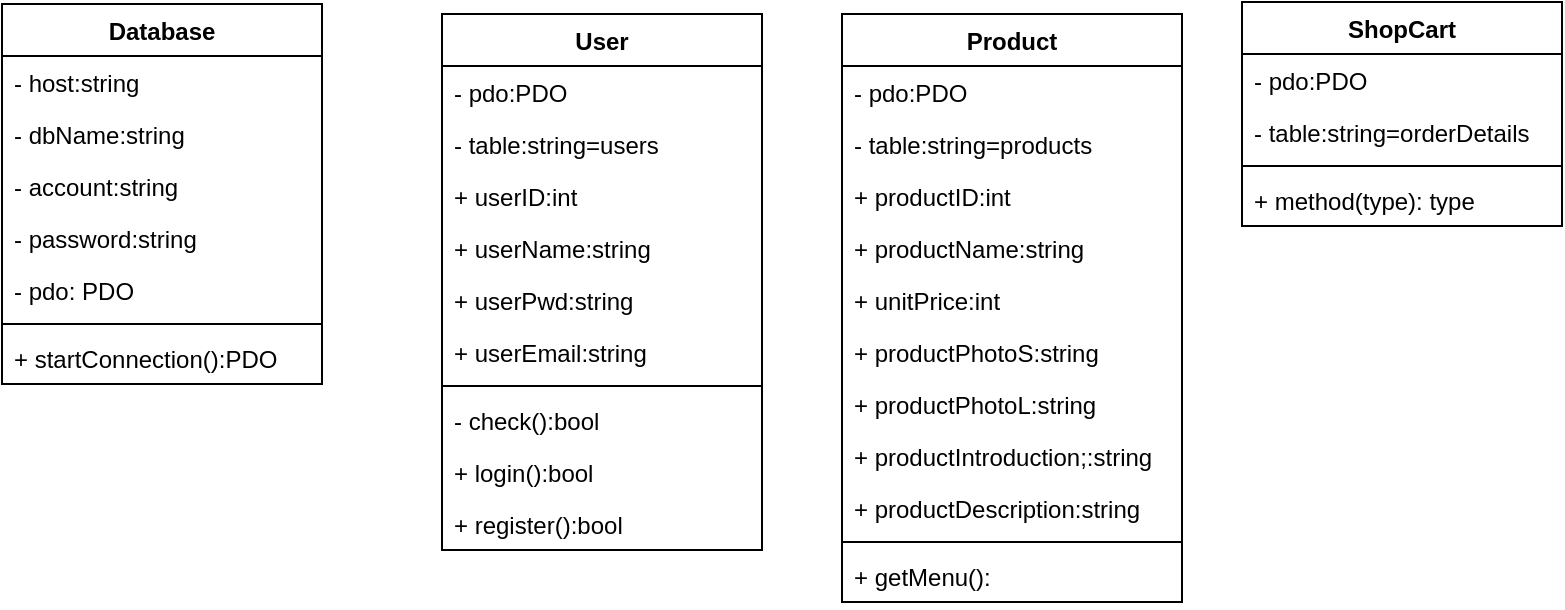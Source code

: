 <mxfile version="11.1.2" type="device"><diagram id="SWUTvz195IatwcODBC9L" name="Page-1"><mxGraphModel dx="2249" dy="764" grid="1" gridSize="10" guides="1" tooltips="1" connect="1" arrows="1" fold="1" page="1" pageScale="1" pageWidth="827" pageHeight="1169" math="0" shadow="0"><root><mxCell id="0"/><mxCell id="1" parent="0"/><mxCell id="JKFmJmXbyryVpwvN7XYd-1" value="Database" style="swimlane;fontStyle=1;align=center;verticalAlign=top;childLayout=stackLayout;horizontal=1;startSize=26;horizontalStack=0;resizeParent=1;resizeParentMax=0;resizeLast=0;collapsible=1;marginBottom=0;" vertex="1" parent="1"><mxGeometry x="-110" y="105" width="160" height="190" as="geometry"/></mxCell><mxCell id="JKFmJmXbyryVpwvN7XYd-2" value="- host:string" style="text;strokeColor=none;fillColor=none;align=left;verticalAlign=top;spacingLeft=4;spacingRight=4;overflow=hidden;rotatable=0;points=[[0,0.5],[1,0.5]];portConstraint=eastwest;" vertex="1" parent="JKFmJmXbyryVpwvN7XYd-1"><mxGeometry y="26" width="160" height="26" as="geometry"/></mxCell><mxCell id="JKFmJmXbyryVpwvN7XYd-5" value="- dbName:string" style="text;strokeColor=none;fillColor=none;align=left;verticalAlign=top;spacingLeft=4;spacingRight=4;overflow=hidden;rotatable=0;points=[[0,0.5],[1,0.5]];portConstraint=eastwest;" vertex="1" parent="JKFmJmXbyryVpwvN7XYd-1"><mxGeometry y="52" width="160" height="26" as="geometry"/></mxCell><mxCell id="JKFmJmXbyryVpwvN7XYd-6" value="- account:string" style="text;strokeColor=none;fillColor=none;align=left;verticalAlign=top;spacingLeft=4;spacingRight=4;overflow=hidden;rotatable=0;points=[[0,0.5],[1,0.5]];portConstraint=eastwest;" vertex="1" parent="JKFmJmXbyryVpwvN7XYd-1"><mxGeometry y="78" width="160" height="26" as="geometry"/></mxCell><mxCell id="JKFmJmXbyryVpwvN7XYd-7" value="- password:string" style="text;strokeColor=none;fillColor=none;align=left;verticalAlign=top;spacingLeft=4;spacingRight=4;overflow=hidden;rotatable=0;points=[[0,0.5],[1,0.5]];portConstraint=eastwest;" vertex="1" parent="JKFmJmXbyryVpwvN7XYd-1"><mxGeometry y="104" width="160" height="26" as="geometry"/></mxCell><mxCell id="JKFmJmXbyryVpwvN7XYd-8" value="- pdo: PDO" style="text;strokeColor=none;fillColor=none;align=left;verticalAlign=top;spacingLeft=4;spacingRight=4;overflow=hidden;rotatable=0;points=[[0,0.5],[1,0.5]];portConstraint=eastwest;" vertex="1" parent="JKFmJmXbyryVpwvN7XYd-1"><mxGeometry y="130" width="160" height="26" as="geometry"/></mxCell><mxCell id="JKFmJmXbyryVpwvN7XYd-3" value="" style="line;strokeWidth=1;fillColor=none;align=left;verticalAlign=middle;spacingTop=-1;spacingLeft=3;spacingRight=3;rotatable=0;labelPosition=right;points=[];portConstraint=eastwest;" vertex="1" parent="JKFmJmXbyryVpwvN7XYd-1"><mxGeometry y="156" width="160" height="8" as="geometry"/></mxCell><mxCell id="JKFmJmXbyryVpwvN7XYd-4" value="+ startConnection():PDO" style="text;strokeColor=none;fillColor=none;align=left;verticalAlign=top;spacingLeft=4;spacingRight=4;overflow=hidden;rotatable=0;points=[[0,0.5],[1,0.5]];portConstraint=eastwest;" vertex="1" parent="JKFmJmXbyryVpwvN7XYd-1"><mxGeometry y="164" width="160" height="26" as="geometry"/></mxCell><mxCell id="JKFmJmXbyryVpwvN7XYd-9" value="User" style="swimlane;fontStyle=1;align=center;verticalAlign=top;childLayout=stackLayout;horizontal=1;startSize=26;horizontalStack=0;resizeParent=1;resizeParentMax=0;resizeLast=0;collapsible=1;marginBottom=0;" vertex="1" parent="1"><mxGeometry x="110" y="110" width="160" height="268" as="geometry"/></mxCell><mxCell id="JKFmJmXbyryVpwvN7XYd-10" value="- pdo:PDO" style="text;strokeColor=none;fillColor=none;align=left;verticalAlign=top;spacingLeft=4;spacingRight=4;overflow=hidden;rotatable=0;points=[[0,0.5],[1,0.5]];portConstraint=eastwest;" vertex="1" parent="JKFmJmXbyryVpwvN7XYd-9"><mxGeometry y="26" width="160" height="26" as="geometry"/></mxCell><mxCell id="JKFmJmXbyryVpwvN7XYd-13" value="- table:string=users" style="text;strokeColor=none;fillColor=none;align=left;verticalAlign=top;spacingLeft=4;spacingRight=4;overflow=hidden;rotatable=0;points=[[0,0.5],[1,0.5]];portConstraint=eastwest;" vertex="1" parent="JKFmJmXbyryVpwvN7XYd-9"><mxGeometry y="52" width="160" height="26" as="geometry"/></mxCell><mxCell id="JKFmJmXbyryVpwvN7XYd-14" value="+ userID:int" style="text;strokeColor=none;fillColor=none;align=left;verticalAlign=top;spacingLeft=4;spacingRight=4;overflow=hidden;rotatable=0;points=[[0,0.5],[1,0.5]];portConstraint=eastwest;" vertex="1" parent="JKFmJmXbyryVpwvN7XYd-9"><mxGeometry y="78" width="160" height="26" as="geometry"/></mxCell><mxCell id="JKFmJmXbyryVpwvN7XYd-15" value="+ userName:string" style="text;strokeColor=none;fillColor=none;align=left;verticalAlign=top;spacingLeft=4;spacingRight=4;overflow=hidden;rotatable=0;points=[[0,0.5],[1,0.5]];portConstraint=eastwest;" vertex="1" parent="JKFmJmXbyryVpwvN7XYd-9"><mxGeometry y="104" width="160" height="26" as="geometry"/></mxCell><mxCell id="JKFmJmXbyryVpwvN7XYd-16" value="+ userPwd:string" style="text;strokeColor=none;fillColor=none;align=left;verticalAlign=top;spacingLeft=4;spacingRight=4;overflow=hidden;rotatable=0;points=[[0,0.5],[1,0.5]];portConstraint=eastwest;" vertex="1" parent="JKFmJmXbyryVpwvN7XYd-9"><mxGeometry y="130" width="160" height="26" as="geometry"/></mxCell><mxCell id="JKFmJmXbyryVpwvN7XYd-17" value="+ userEmail:string" style="text;strokeColor=none;fillColor=none;align=left;verticalAlign=top;spacingLeft=4;spacingRight=4;overflow=hidden;rotatable=0;points=[[0,0.5],[1,0.5]];portConstraint=eastwest;" vertex="1" parent="JKFmJmXbyryVpwvN7XYd-9"><mxGeometry y="156" width="160" height="26" as="geometry"/></mxCell><mxCell id="JKFmJmXbyryVpwvN7XYd-11" value="" style="line;strokeWidth=1;fillColor=none;align=left;verticalAlign=middle;spacingTop=-1;spacingLeft=3;spacingRight=3;rotatable=0;labelPosition=right;points=[];portConstraint=eastwest;" vertex="1" parent="JKFmJmXbyryVpwvN7XYd-9"><mxGeometry y="182" width="160" height="8" as="geometry"/></mxCell><mxCell id="JKFmJmXbyryVpwvN7XYd-12" value="- check():bool" style="text;strokeColor=none;fillColor=none;align=left;verticalAlign=top;spacingLeft=4;spacingRight=4;overflow=hidden;rotatable=0;points=[[0,0.5],[1,0.5]];portConstraint=eastwest;" vertex="1" parent="JKFmJmXbyryVpwvN7XYd-9"><mxGeometry y="190" width="160" height="26" as="geometry"/></mxCell><mxCell id="JKFmJmXbyryVpwvN7XYd-19" value="+ login():bool" style="text;strokeColor=none;fillColor=none;align=left;verticalAlign=top;spacingLeft=4;spacingRight=4;overflow=hidden;rotatable=0;points=[[0,0.5],[1,0.5]];portConstraint=eastwest;" vertex="1" parent="JKFmJmXbyryVpwvN7XYd-9"><mxGeometry y="216" width="160" height="26" as="geometry"/></mxCell><mxCell id="JKFmJmXbyryVpwvN7XYd-18" value="+ register():bool" style="text;strokeColor=none;fillColor=none;align=left;verticalAlign=top;spacingLeft=4;spacingRight=4;overflow=hidden;rotatable=0;points=[[0,0.5],[1,0.5]];portConstraint=eastwest;" vertex="1" parent="JKFmJmXbyryVpwvN7XYd-9"><mxGeometry y="242" width="160" height="26" as="geometry"/></mxCell><mxCell id="JKFmJmXbyryVpwvN7XYd-20" value="Product" style="swimlane;fontStyle=1;align=center;verticalAlign=top;childLayout=stackLayout;horizontal=1;startSize=26;horizontalStack=0;resizeParent=1;resizeParentMax=0;resizeLast=0;collapsible=1;marginBottom=0;" vertex="1" parent="1"><mxGeometry x="310" y="110" width="170" height="294" as="geometry"/></mxCell><mxCell id="JKFmJmXbyryVpwvN7XYd-21" value="- pdo:PDO" style="text;strokeColor=none;fillColor=none;align=left;verticalAlign=top;spacingLeft=4;spacingRight=4;overflow=hidden;rotatable=0;points=[[0,0.5],[1,0.5]];portConstraint=eastwest;" vertex="1" parent="JKFmJmXbyryVpwvN7XYd-20"><mxGeometry y="26" width="170" height="26" as="geometry"/></mxCell><mxCell id="JKFmJmXbyryVpwvN7XYd-25" value="- table:string=products" style="text;strokeColor=none;fillColor=none;align=left;verticalAlign=top;spacingLeft=4;spacingRight=4;overflow=hidden;rotatable=0;points=[[0,0.5],[1,0.5]];portConstraint=eastwest;" vertex="1" parent="JKFmJmXbyryVpwvN7XYd-20"><mxGeometry y="52" width="170" height="26" as="geometry"/></mxCell><mxCell id="JKFmJmXbyryVpwvN7XYd-26" value="+ productID:int" style="text;strokeColor=none;fillColor=none;align=left;verticalAlign=top;spacingLeft=4;spacingRight=4;overflow=hidden;rotatable=0;points=[[0,0.5],[1,0.5]];portConstraint=eastwest;" vertex="1" parent="JKFmJmXbyryVpwvN7XYd-20"><mxGeometry y="78" width="170" height="26" as="geometry"/></mxCell><mxCell id="JKFmJmXbyryVpwvN7XYd-27" value="+ productName:string" style="text;strokeColor=none;fillColor=none;align=left;verticalAlign=top;spacingLeft=4;spacingRight=4;overflow=hidden;rotatable=0;points=[[0,0.5],[1,0.5]];portConstraint=eastwest;" vertex="1" parent="JKFmJmXbyryVpwvN7XYd-20"><mxGeometry y="104" width="170" height="26" as="geometry"/></mxCell><mxCell id="JKFmJmXbyryVpwvN7XYd-28" value="+ unitPrice:int" style="text;strokeColor=none;fillColor=none;align=left;verticalAlign=top;spacingLeft=4;spacingRight=4;overflow=hidden;rotatable=0;points=[[0,0.5],[1,0.5]];portConstraint=eastwest;" vertex="1" parent="JKFmJmXbyryVpwvN7XYd-20"><mxGeometry y="130" width="170" height="26" as="geometry"/></mxCell><mxCell id="JKFmJmXbyryVpwvN7XYd-29" value="+ productPhotoS:string" style="text;strokeColor=none;fillColor=none;align=left;verticalAlign=top;spacingLeft=4;spacingRight=4;overflow=hidden;rotatable=0;points=[[0,0.5],[1,0.5]];portConstraint=eastwest;" vertex="1" parent="JKFmJmXbyryVpwvN7XYd-20"><mxGeometry y="156" width="170" height="26" as="geometry"/></mxCell><mxCell id="JKFmJmXbyryVpwvN7XYd-30" value="+ productPhotoL:string" style="text;strokeColor=none;fillColor=none;align=left;verticalAlign=top;spacingLeft=4;spacingRight=4;overflow=hidden;rotatable=0;points=[[0,0.5],[1,0.5]];portConstraint=eastwest;" vertex="1" parent="JKFmJmXbyryVpwvN7XYd-20"><mxGeometry y="182" width="170" height="26" as="geometry"/></mxCell><mxCell id="JKFmJmXbyryVpwvN7XYd-31" value="+ productIntroduction;:string" style="text;strokeColor=none;fillColor=none;align=left;verticalAlign=top;spacingLeft=4;spacingRight=4;overflow=hidden;rotatable=0;points=[[0,0.5],[1,0.5]];portConstraint=eastwest;" vertex="1" parent="JKFmJmXbyryVpwvN7XYd-20"><mxGeometry y="208" width="170" height="26" as="geometry"/></mxCell><mxCell id="JKFmJmXbyryVpwvN7XYd-32" value="+ productDescription:string" style="text;strokeColor=none;fillColor=none;align=left;verticalAlign=top;spacingLeft=4;spacingRight=4;overflow=hidden;rotatable=0;points=[[0,0.5],[1,0.5]];portConstraint=eastwest;" vertex="1" parent="JKFmJmXbyryVpwvN7XYd-20"><mxGeometry y="234" width="170" height="26" as="geometry"/></mxCell><mxCell id="JKFmJmXbyryVpwvN7XYd-22" value="" style="line;strokeWidth=1;fillColor=none;align=left;verticalAlign=middle;spacingTop=-1;spacingLeft=3;spacingRight=3;rotatable=0;labelPosition=right;points=[];portConstraint=eastwest;" vertex="1" parent="JKFmJmXbyryVpwvN7XYd-20"><mxGeometry y="260" width="170" height="8" as="geometry"/></mxCell><mxCell id="JKFmJmXbyryVpwvN7XYd-23" value="+ getMenu():" style="text;strokeColor=none;fillColor=none;align=left;verticalAlign=top;spacingLeft=4;spacingRight=4;overflow=hidden;rotatable=0;points=[[0,0.5],[1,0.5]];portConstraint=eastwest;" vertex="1" parent="JKFmJmXbyryVpwvN7XYd-20"><mxGeometry y="268" width="170" height="26" as="geometry"/></mxCell><mxCell id="JKFmJmXbyryVpwvN7XYd-33" value="ShopCart" style="swimlane;fontStyle=1;align=center;verticalAlign=top;childLayout=stackLayout;horizontal=1;startSize=26;horizontalStack=0;resizeParent=1;resizeParentMax=0;resizeLast=0;collapsible=1;marginBottom=0;" vertex="1" parent="1"><mxGeometry x="510" y="104" width="160" height="112" as="geometry"/></mxCell><mxCell id="JKFmJmXbyryVpwvN7XYd-34" value="- pdo:PDO" style="text;strokeColor=none;fillColor=none;align=left;verticalAlign=top;spacingLeft=4;spacingRight=4;overflow=hidden;rotatable=0;points=[[0,0.5],[1,0.5]];portConstraint=eastwest;" vertex="1" parent="JKFmJmXbyryVpwvN7XYd-33"><mxGeometry y="26" width="160" height="26" as="geometry"/></mxCell><mxCell id="JKFmJmXbyryVpwvN7XYd-37" value="- table:string=orderDetails" style="text;strokeColor=none;fillColor=none;align=left;verticalAlign=top;spacingLeft=4;spacingRight=4;overflow=hidden;rotatable=0;points=[[0,0.5],[1,0.5]];portConstraint=eastwest;" vertex="1" parent="JKFmJmXbyryVpwvN7XYd-33"><mxGeometry y="52" width="160" height="26" as="geometry"/></mxCell><mxCell id="JKFmJmXbyryVpwvN7XYd-35" value="" style="line;strokeWidth=1;fillColor=none;align=left;verticalAlign=middle;spacingTop=-1;spacingLeft=3;spacingRight=3;rotatable=0;labelPosition=right;points=[];portConstraint=eastwest;" vertex="1" parent="JKFmJmXbyryVpwvN7XYd-33"><mxGeometry y="78" width="160" height="8" as="geometry"/></mxCell><mxCell id="JKFmJmXbyryVpwvN7XYd-36" value="+ method(type): type" style="text;strokeColor=none;fillColor=none;align=left;verticalAlign=top;spacingLeft=4;spacingRight=4;overflow=hidden;rotatable=0;points=[[0,0.5],[1,0.5]];portConstraint=eastwest;" vertex="1" parent="JKFmJmXbyryVpwvN7XYd-33"><mxGeometry y="86" width="160" height="26" as="geometry"/></mxCell></root></mxGraphModel></diagram></mxfile>